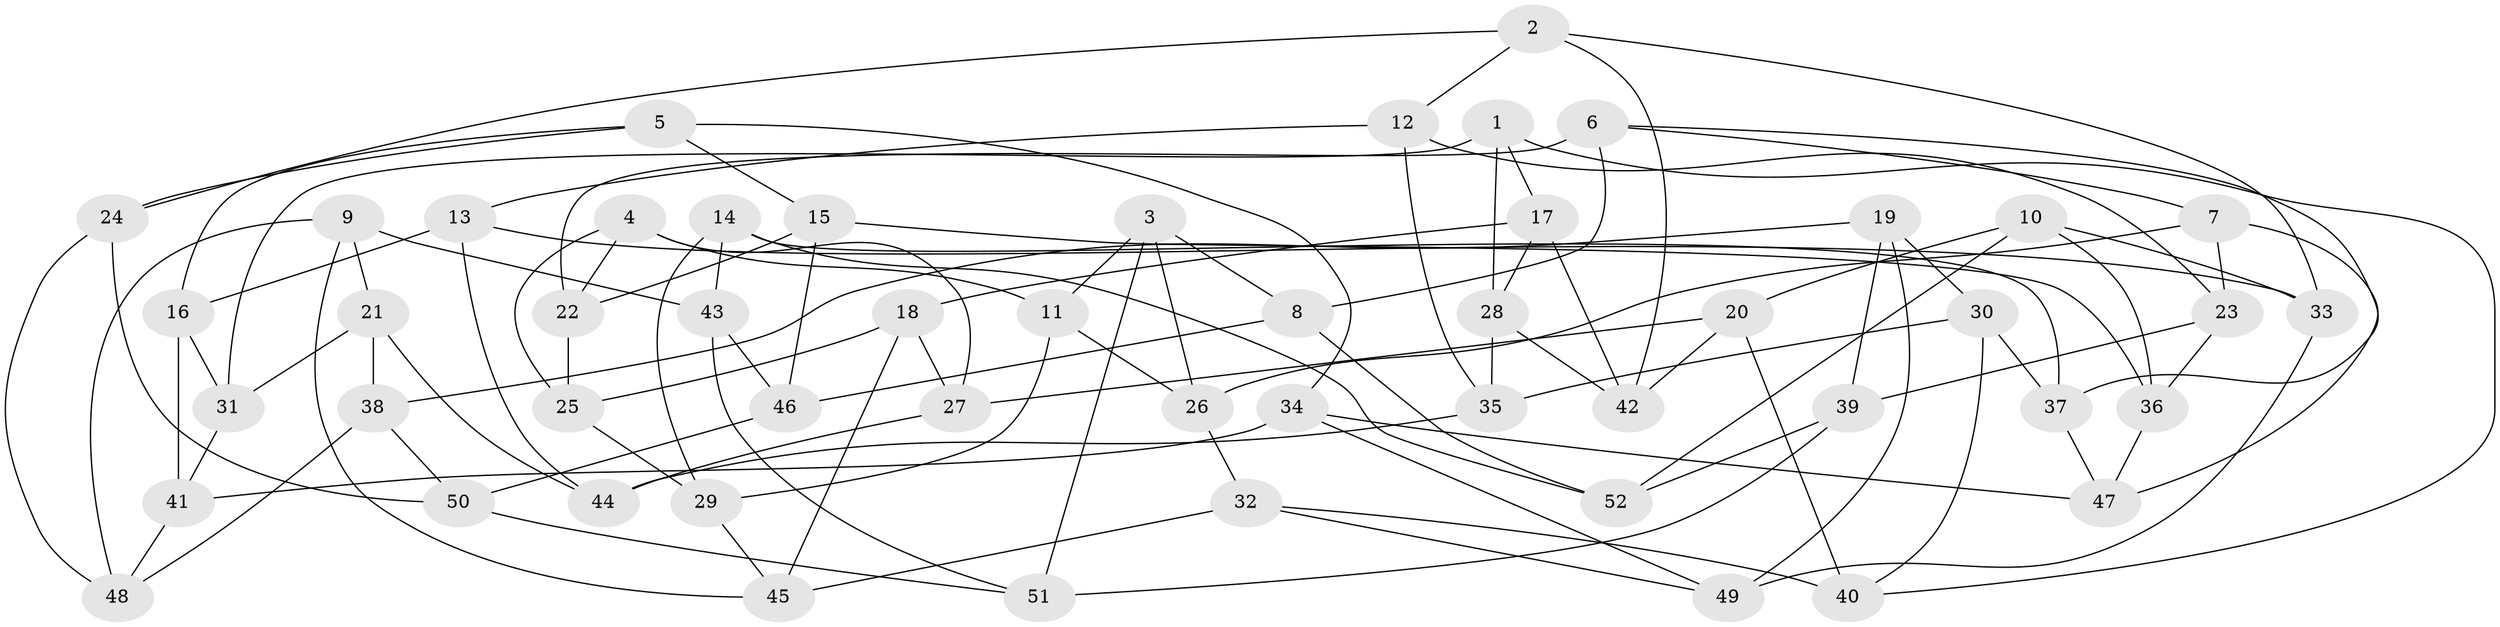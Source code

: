 // Generated by graph-tools (version 1.1) at 2025/57/03/09/25 04:57:30]
// undirected, 52 vertices, 104 edges
graph export_dot {
graph [start="1"]
  node [color=gray90,style=filled];
  1;
  2;
  3;
  4;
  5;
  6;
  7;
  8;
  9;
  10;
  11;
  12;
  13;
  14;
  15;
  16;
  17;
  18;
  19;
  20;
  21;
  22;
  23;
  24;
  25;
  26;
  27;
  28;
  29;
  30;
  31;
  32;
  33;
  34;
  35;
  36;
  37;
  38;
  39;
  40;
  41;
  42;
  43;
  44;
  45;
  46;
  47;
  48;
  49;
  50;
  51;
  52;
  1 -- 28;
  1 -- 31;
  1 -- 17;
  1 -- 40;
  2 -- 33;
  2 -- 24;
  2 -- 12;
  2 -- 42;
  3 -- 11;
  3 -- 26;
  3 -- 51;
  3 -- 8;
  4 -- 22;
  4 -- 27;
  4 -- 25;
  4 -- 11;
  5 -- 24;
  5 -- 16;
  5 -- 15;
  5 -- 34;
  6 -- 7;
  6 -- 8;
  6 -- 22;
  6 -- 37;
  7 -- 47;
  7 -- 26;
  7 -- 23;
  8 -- 46;
  8 -- 52;
  9 -- 48;
  9 -- 43;
  9 -- 21;
  9 -- 45;
  10 -- 52;
  10 -- 33;
  10 -- 36;
  10 -- 20;
  11 -- 26;
  11 -- 29;
  12 -- 35;
  12 -- 13;
  12 -- 23;
  13 -- 33;
  13 -- 16;
  13 -- 44;
  14 -- 43;
  14 -- 52;
  14 -- 37;
  14 -- 29;
  15 -- 22;
  15 -- 36;
  15 -- 46;
  16 -- 41;
  16 -- 31;
  17 -- 28;
  17 -- 42;
  17 -- 18;
  18 -- 25;
  18 -- 27;
  18 -- 45;
  19 -- 49;
  19 -- 30;
  19 -- 39;
  19 -- 38;
  20 -- 40;
  20 -- 27;
  20 -- 42;
  21 -- 31;
  21 -- 38;
  21 -- 44;
  22 -- 25;
  23 -- 39;
  23 -- 36;
  24 -- 50;
  24 -- 48;
  25 -- 29;
  26 -- 32;
  27 -- 44;
  28 -- 35;
  28 -- 42;
  29 -- 45;
  30 -- 37;
  30 -- 40;
  30 -- 35;
  31 -- 41;
  32 -- 40;
  32 -- 49;
  32 -- 45;
  33 -- 49;
  34 -- 49;
  34 -- 47;
  34 -- 41;
  35 -- 44;
  36 -- 47;
  37 -- 47;
  38 -- 50;
  38 -- 48;
  39 -- 51;
  39 -- 52;
  41 -- 48;
  43 -- 46;
  43 -- 51;
  46 -- 50;
  50 -- 51;
}
